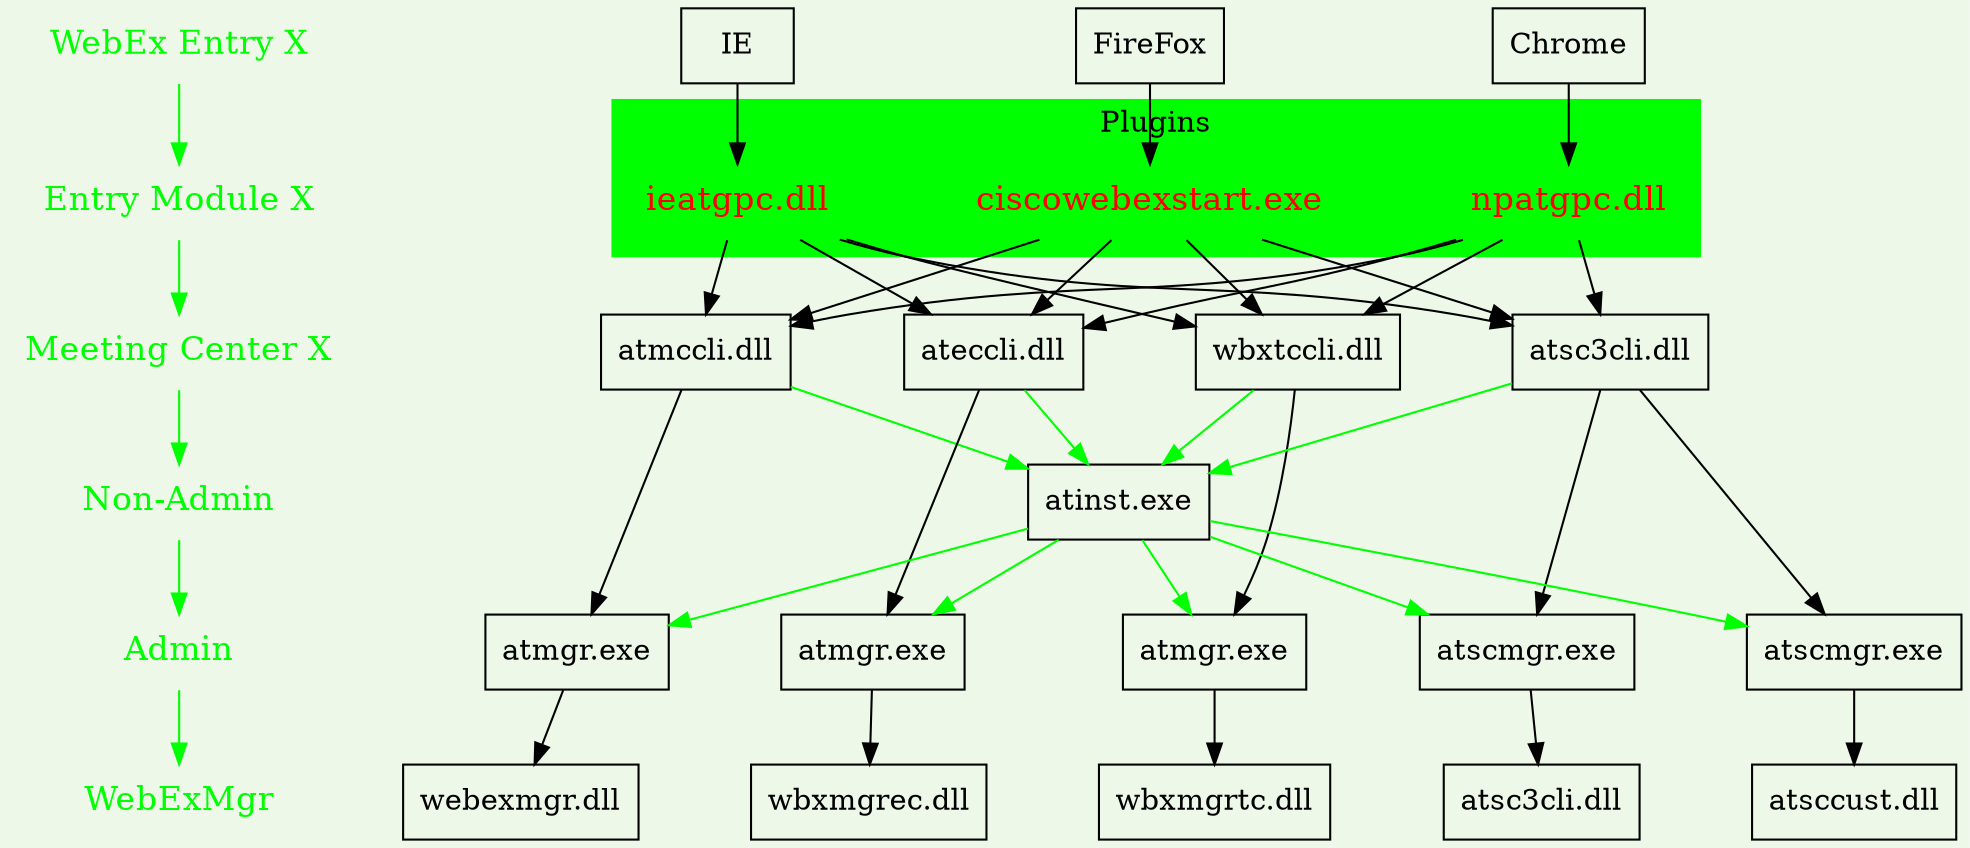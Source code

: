 

digraph wmcComponent {

style="striped"
bgcolor="#edf8e9"
nodesep=.75;


{
node [shape=plaintext, fontsize=16, fontcolor=green];
"WebEx Entry X" -> "Entry Module X" -> "Meeting Center X" [color=green] ;
"Meeting Center X" -> "Non-Admin" -> "Admin"  [color=green] ;
"Admin" -> "WebExMgr" [color=green] ;
}

node [shape=box];
{ rank = same; "WebEx Entry X";  "IE"; "FireFox"; "Chrome"; }

subgraph clusterPlugins {
style=filled;
color="green";
label="Plugins";
node [shape=plaintext, fontsize=16, fontcolor=red];
"ieatgpc.dll"; 
"ciscowebexstart.exe"; 
"npatgpc.dll"; 
}

{ rank = same; "Entry Module X"; }

{ rank = same; "Meeting Center X"; "atmccli.dll"; "ateccli.dll"; "wbxtccli.dll"; "atsc3cli.dll"; }

{ rank = same; "Non-Admin" , "atinst.exe"; }

{
rank=same;
"Admin";

subgraph clusterXAtmgr {

"mc-atmgr.exe" [ label="atmgr.exe"; ]; 
"ec-atmgr.exe" [ label="atmgr.exe"; ]; 
"tc-atmgr.exe" [ label="atmgr.exe"; ]; 
"sc-atscmgr.exe" [ label="atscmgr.exe"; ]; 
"scc-atscmgr.exe" [ label="atscmgr.exe"; ]; 
}
}

{
rank=same;
"WebExMgr";

subgraph clusterXAtmgr {

"mc-webexmgr.dll" [ label="webexmgr.dll"; ]; 
"ec-wbxmgrec.dll" [ label="wbxmgrec.dll"; ]; 
"tc-wbxmgrtc.dll" [ label="wbxmgrtc.dll"; ]; 
"sc-atsc3cli.dll" [ label="atsc3cli.dll"; ]; 
"scc-atsccust.dll" [ label="atsccust.dll"; ]; 
}
}

"IE" -> "ieatgpc.dll" ;
"FireFox" -> "ciscowebexstart.exe" ;
"Chrome" -> "npatgpc.dll";

"ieatgpc.dll" -> "atmccli.dll";
"ieatgpc.dll" -> "ateccli.dll"; 
"ieatgpc.dll" -> "wbxtccli.dll"; 
"ieatgpc.dll" -> "atsc3cli.dll"; 

"ciscowebexstart.exe" -> "atmccli.dll";
"ciscowebexstart.exe" -> "ateccli.dll"; 
"ciscowebexstart.exe" -> "wbxtccli.dll"; 
"ciscowebexstart.exe" -> "atsc3cli.dll"; 

"npatgpc.dll" -> "atmccli.dll";
"npatgpc.dll" -> "ateccli.dll"; 
"npatgpc.dll" -> "wbxtccli.dll"; 
"npatgpc.dll" -> "atsc3cli.dll"; 

"atmccli.dll" ->  "atinst.exe" [ color=green ]  ;
"ateccli.dll" ->  "atinst.exe"  [ color=green ]  ;
"wbxtccli.dll" ->  "atinst.exe" [ color=green ]  ;
"atsc3cli.dll" ->  "atinst.exe" [ color=green ]  ;

"atinst.exe" ->  "mc-atmgr.exe" [ color=green ]  ;
"atinst.exe" ->  "ec-atmgr.exe" [ color= green ]  ;
"atinst.exe" ->  "tc-atmgr.exe" [ color= green ]  ;
"atinst.exe" ->  "sc-atscmgr.exe" [ color= green ]  ;
"atinst.exe" ->  "scc-atscmgr.exe" [ color= green ]  ;

"atmccli.dll" ->  "mc-atmgr.exe";
"ateccli.dll" ->  "ec-atmgr.exe";
"wbxtccli.dll" ->  "tc-atmgr.exe";
"atsc3cli.dll" ->  "sc-atscmgr.exe";
"atsc3cli.dll" ->  "scc-atscmgr.exe";

"mc-atmgr.exe" -> "mc-webexmgr.dll";
"ec-atmgr.exe"-> "ec-wbxmgrec.dll" ;
"tc-atmgr.exe" -> "tc-wbxmgrtc.dll" ;
"sc-atscmgr.exe" -> "sc-atsc3cli.dll" ;
"scc-atscmgr.exe" -> "scc-atsccust.dll" ;

}

 